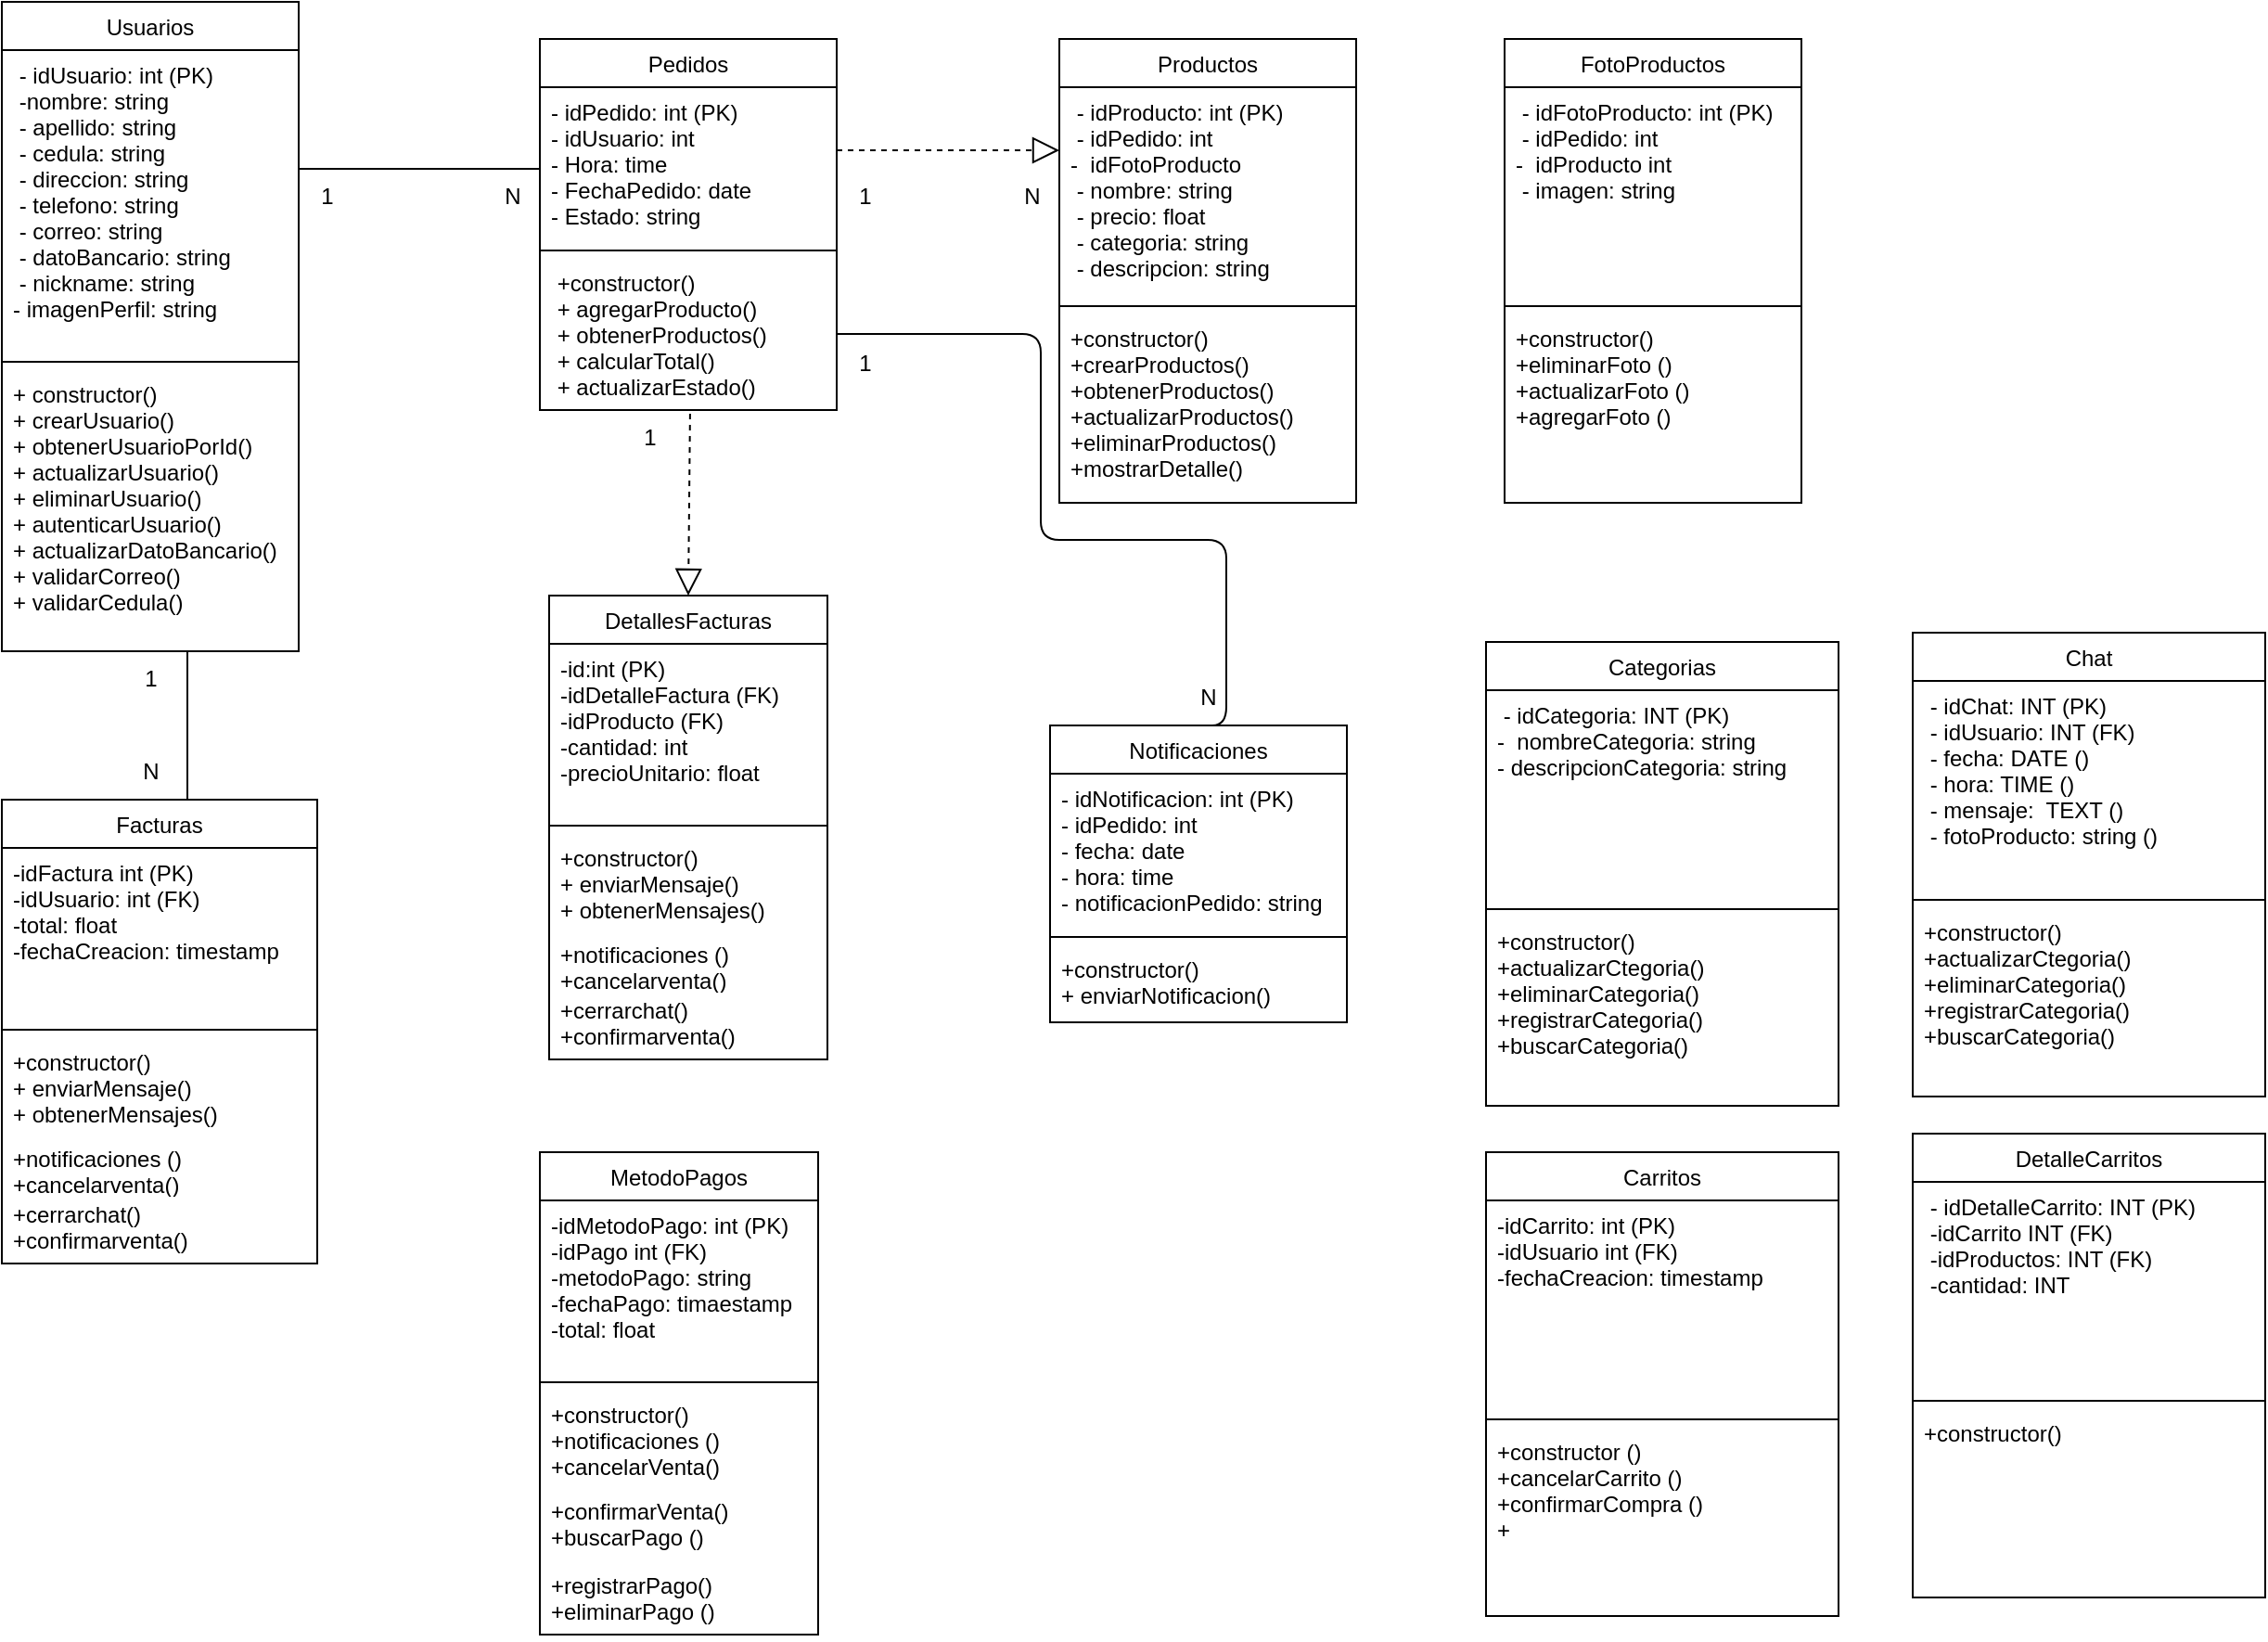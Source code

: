 <mxfile>
    <diagram id="C5RBs43oDa-KdzZeNtuy" name="Page-1">
        <mxGraphModel dx="1797" dy="1288" grid="1" gridSize="10" guides="1" tooltips="1" connect="1" arrows="1" fold="1" page="1" pageScale="1" pageWidth="827" pageHeight="1169" math="0" shadow="0">
            <root>
                <mxCell id="WIyWlLk6GJQsqaUBKTNV-0"/>
                <mxCell id="WIyWlLk6GJQsqaUBKTNV-1" parent="WIyWlLk6GJQsqaUBKTNV-0"/>
                <mxCell id="zkfFHV4jXpPFQw0GAbJ--17" value="Usuarios" style="swimlane;fontStyle=0;align=center;verticalAlign=top;childLayout=stackLayout;horizontal=1;startSize=26;horizontalStack=0;resizeParent=1;resizeLast=0;collapsible=1;marginBottom=0;rounded=0;shadow=0;strokeWidth=1;fontSize=12;" parent="WIyWlLk6GJQsqaUBKTNV-1" vertex="1">
                    <mxGeometry x="80" y="140" width="160" height="350" as="geometry">
                        <mxRectangle x="550" y="140" width="160" height="26" as="alternateBounds"/>
                    </mxGeometry>
                </mxCell>
                <mxCell id="zkfFHV4jXpPFQw0GAbJ--18" value=" - idUsuario: int (PK)&#10; -nombre: string&#10; - apellido: string&#10; - cedula: string&#10; - direccion: string&#10; - telefono: string&#10; - correo: string&#10; - datoBancario: string&#10; - nickname: string&#10;- imagenPerfil: string" style="text;align=left;verticalAlign=top;spacingLeft=4;spacingRight=4;overflow=hidden;rotatable=0;points=[[0,0.5],[1,0.5]];portConstraint=eastwest;fontSize=12;" parent="zkfFHV4jXpPFQw0GAbJ--17" vertex="1">
                    <mxGeometry y="26" width="160" height="164" as="geometry"/>
                </mxCell>
                <mxCell id="zkfFHV4jXpPFQw0GAbJ--23" value="" style="line;html=1;strokeWidth=1;align=left;verticalAlign=middle;spacingTop=-1;spacingLeft=3;spacingRight=3;rotatable=0;labelPosition=right;points=[];portConstraint=eastwest;fontSize=12;" parent="zkfFHV4jXpPFQw0GAbJ--17" vertex="1">
                    <mxGeometry y="190" width="160" height="8" as="geometry"/>
                </mxCell>
                <mxCell id="zkfFHV4jXpPFQw0GAbJ--24" value="+ constructor()&#10;+ crearUsuario()&#10;+ obtenerUsuarioPorId()&#10;+ actualizarUsuario()&#10;+ eliminarUsuario()&#10;+ autenticarUsuario()&#10;+ actualizarDatoBancario()&#10;+ validarCorreo()&#10;+ validarCedula()" style="text;align=left;verticalAlign=top;spacingLeft=4;spacingRight=4;overflow=hidden;rotatable=0;points=[[0,0.5],[1,0.5]];portConstraint=eastwest;fontSize=12;" parent="zkfFHV4jXpPFQw0GAbJ--17" vertex="1">
                    <mxGeometry y="198" width="160" height="140" as="geometry"/>
                </mxCell>
                <mxCell id="Fcxwtz2qANrsRQDYp3mJ-0" value="Facturas" style="swimlane;fontStyle=0;align=center;verticalAlign=top;childLayout=stackLayout;horizontal=1;startSize=26;horizontalStack=0;resizeParent=1;resizeLast=0;collapsible=1;marginBottom=0;rounded=0;shadow=0;strokeWidth=1;fontSize=12;" parent="WIyWlLk6GJQsqaUBKTNV-1" vertex="1">
                    <mxGeometry x="80" y="570" width="170" height="250" as="geometry">
                        <mxRectangle x="550" y="140" width="160" height="26" as="alternateBounds"/>
                    </mxGeometry>
                </mxCell>
                <mxCell id="Fcxwtz2qANrsRQDYp3mJ-1" value="-idFactura int (PK)&#10;-idUsuario: int (FK)&#10;-total: float&#10;-fechaCreacion: timestamp&#10;" style="text;align=left;verticalAlign=top;spacingLeft=4;spacingRight=4;overflow=hidden;rotatable=0;points=[[0,0.5],[1,0.5]];portConstraint=eastwest;fontSize=12;" parent="Fcxwtz2qANrsRQDYp3mJ-0" vertex="1">
                    <mxGeometry y="26" width="170" height="94" as="geometry"/>
                </mxCell>
                <mxCell id="Fcxwtz2qANrsRQDYp3mJ-2" value="" style="line;html=1;strokeWidth=1;align=left;verticalAlign=middle;spacingTop=-1;spacingLeft=3;spacingRight=3;rotatable=0;labelPosition=right;points=[];portConstraint=eastwest;fontSize=12;" parent="Fcxwtz2qANrsRQDYp3mJ-0" vertex="1">
                    <mxGeometry y="120" width="170" height="8" as="geometry"/>
                </mxCell>
                <mxCell id="Fcxwtz2qANrsRQDYp3mJ-3" value="+constructor()&#10;+ enviarMensaje()&#10;+ obtenerMensajes()" style="text;align=left;verticalAlign=top;spacingLeft=4;spacingRight=4;overflow=hidden;rotatable=0;points=[[0,0.5],[1,0.5]];portConstraint=eastwest;fontSize=12;" parent="Fcxwtz2qANrsRQDYp3mJ-0" vertex="1">
                    <mxGeometry y="128" width="170" height="52" as="geometry"/>
                </mxCell>
                <mxCell id="32" value="+notificaciones ()&#10;+cancelarventa()" style="text;align=left;verticalAlign=top;spacingLeft=4;spacingRight=4;overflow=hidden;rotatable=0;points=[[0,0.5],[1,0.5]];portConstraint=eastwest;fontSize=12;" parent="Fcxwtz2qANrsRQDYp3mJ-0" vertex="1">
                    <mxGeometry y="180" width="170" height="30" as="geometry"/>
                </mxCell>
                <mxCell id="37" value="+cerrarchat()&#10;+confirmarventa()" style="text;align=left;verticalAlign=top;spacingLeft=4;spacingRight=4;overflow=hidden;rotatable=0;points=[[0,0.5],[1,0.5]];portConstraint=eastwest;fontSize=12;" parent="Fcxwtz2qANrsRQDYp3mJ-0" vertex="1">
                    <mxGeometry y="210" width="170" height="40" as="geometry"/>
                </mxCell>
                <mxCell id="Fcxwtz2qANrsRQDYp3mJ-4" value="Pedidos" style="swimlane;fontStyle=0;align=center;verticalAlign=top;childLayout=stackLayout;horizontal=1;startSize=26;horizontalStack=0;resizeParent=1;resizeLast=0;collapsible=1;marginBottom=0;rounded=0;shadow=0;strokeWidth=1;fontSize=12;" parent="WIyWlLk6GJQsqaUBKTNV-1" vertex="1">
                    <mxGeometry x="370" y="160" width="160" height="200" as="geometry">
                        <mxRectangle x="550" y="140" width="160" height="26" as="alternateBounds"/>
                    </mxGeometry>
                </mxCell>
                <mxCell id="Fcxwtz2qANrsRQDYp3mJ-5" value="- idPedido: int (PK)&#10;- idUsuario: int&#10;- Hora: time&#10;- FechaPedido: date&#10;- Estado: string" style="text;align=left;verticalAlign=top;spacingLeft=4;spacingRight=4;overflow=hidden;rotatable=0;points=[[0,0.5],[1,0.5]];portConstraint=eastwest;fontSize=12;" parent="Fcxwtz2qANrsRQDYp3mJ-4" vertex="1">
                    <mxGeometry y="26" width="160" height="84" as="geometry"/>
                </mxCell>
                <mxCell id="Fcxwtz2qANrsRQDYp3mJ-6" value="" style="line;html=1;strokeWidth=1;align=left;verticalAlign=middle;spacingTop=-1;spacingLeft=3;spacingRight=3;rotatable=0;labelPosition=right;points=[];portConstraint=eastwest;fontSize=12;" parent="Fcxwtz2qANrsRQDYp3mJ-4" vertex="1">
                    <mxGeometry y="110" width="160" height="8" as="geometry"/>
                </mxCell>
                <mxCell id="Fcxwtz2qANrsRQDYp3mJ-7" value=" +constructor()&#10; + agregarProducto()&#10; + obtenerProductos()&#10; + calcularTotal()&#10; + actualizarEstado()" style="text;align=left;verticalAlign=top;spacingLeft=4;spacingRight=4;overflow=hidden;rotatable=0;points=[[0,0.5],[1,0.5]];portConstraint=eastwest;fontSize=12;" parent="Fcxwtz2qANrsRQDYp3mJ-4" vertex="1">
                    <mxGeometry y="118" width="160" height="82" as="geometry"/>
                </mxCell>
                <mxCell id="Fcxwtz2qANrsRQDYp3mJ-8" value="Productos" style="swimlane;fontStyle=0;align=center;verticalAlign=top;childLayout=stackLayout;horizontal=1;startSize=26;horizontalStack=0;resizeParent=1;resizeLast=0;collapsible=1;marginBottom=0;rounded=0;shadow=0;strokeWidth=1;fontSize=12;" parent="WIyWlLk6GJQsqaUBKTNV-1" vertex="1">
                    <mxGeometry x="650" y="160" width="160" height="250" as="geometry">
                        <mxRectangle x="550" y="140" width="160" height="26" as="alternateBounds"/>
                    </mxGeometry>
                </mxCell>
                <mxCell id="Fcxwtz2qANrsRQDYp3mJ-9" value=" - idProducto: int (PK)&#10; - idPedido: int&#10;-  idFotoProducto&#10; - nombre: string&#10; - precio: float&#10; - categoria: string&#10; - descripcion: string&#10; " style="text;align=left;verticalAlign=top;spacingLeft=4;spacingRight=4;overflow=hidden;rotatable=0;points=[[0,0.5],[1,0.5]];portConstraint=eastwest;fontSize=12;" parent="Fcxwtz2qANrsRQDYp3mJ-8" vertex="1">
                    <mxGeometry y="26" width="160" height="114" as="geometry"/>
                </mxCell>
                <mxCell id="Fcxwtz2qANrsRQDYp3mJ-10" value="" style="line;html=1;strokeWidth=1;align=left;verticalAlign=middle;spacingTop=-1;spacingLeft=3;spacingRight=3;rotatable=0;labelPosition=right;points=[];portConstraint=eastwest;fontSize=12;" parent="Fcxwtz2qANrsRQDYp3mJ-8" vertex="1">
                    <mxGeometry y="140" width="160" height="8" as="geometry"/>
                </mxCell>
                <mxCell id="Fcxwtz2qANrsRQDYp3mJ-11" value="+constructor()&#10;+crearProductos()&#10;+obtenerProductos()&#10;+actualizarProductos()&#10;+eliminarProductos()&#10;+mostrarDetalle() " style="text;align=left;verticalAlign=top;spacingLeft=4;spacingRight=4;overflow=hidden;rotatable=0;points=[[0,0.5],[1,0.5]];portConstraint=eastwest;fontSize=12;" parent="Fcxwtz2qANrsRQDYp3mJ-8" vertex="1">
                    <mxGeometry y="148" width="160" height="102" as="geometry"/>
                </mxCell>
                <mxCell id="Fcxwtz2qANrsRQDYp3mJ-12" value="Notificaciones" style="swimlane;fontStyle=0;align=center;verticalAlign=top;childLayout=stackLayout;horizontal=1;startSize=26;horizontalStack=0;resizeParent=1;resizeLast=0;collapsible=1;marginBottom=0;rounded=0;shadow=0;strokeWidth=1;fontSize=12;" parent="WIyWlLk6GJQsqaUBKTNV-1" vertex="1">
                    <mxGeometry x="645" y="530" width="160" height="160" as="geometry">
                        <mxRectangle x="550" y="140" width="160" height="26" as="alternateBounds"/>
                    </mxGeometry>
                </mxCell>
                <mxCell id="Fcxwtz2qANrsRQDYp3mJ-13" value="- idNotificacion: int (PK)&#10;- idPedido: int&#10;- fecha: date&#10;- hora: time&#10;- notificacionPedido: string" style="text;align=left;verticalAlign=top;spacingLeft=4;spacingRight=4;overflow=hidden;rotatable=0;points=[[0,0.5],[1,0.5]];portConstraint=eastwest;fontSize=12;" parent="Fcxwtz2qANrsRQDYp3mJ-12" vertex="1">
                    <mxGeometry y="26" width="160" height="84" as="geometry"/>
                </mxCell>
                <mxCell id="Fcxwtz2qANrsRQDYp3mJ-14" value="" style="line;html=1;strokeWidth=1;align=left;verticalAlign=middle;spacingTop=-1;spacingLeft=3;spacingRight=3;rotatable=0;labelPosition=right;points=[];portConstraint=eastwest;fontSize=12;" parent="Fcxwtz2qANrsRQDYp3mJ-12" vertex="1">
                    <mxGeometry y="110" width="160" height="8" as="geometry"/>
                </mxCell>
                <mxCell id="Fcxwtz2qANrsRQDYp3mJ-15" value="+constructor()&#10;+ enviarNotificacion() " style="text;align=left;verticalAlign=top;spacingLeft=4;spacingRight=4;overflow=hidden;rotatable=0;points=[[0,0.5],[1,0.5]];portConstraint=eastwest;fontSize=12;" parent="Fcxwtz2qANrsRQDYp3mJ-12" vertex="1">
                    <mxGeometry y="118" width="160" height="40" as="geometry"/>
                </mxCell>
                <mxCell id="6" value="1" style="text;html=1;align=center;verticalAlign=middle;resizable=0;points=[];autosize=1;strokeColor=none;fillColor=none;" parent="WIyWlLk6GJQsqaUBKTNV-1" vertex="1">
                    <mxGeometry x="240" y="230" width="30" height="30" as="geometry"/>
                </mxCell>
                <mxCell id="7" value="N" style="text;html=1;align=center;verticalAlign=middle;resizable=0;points=[];autosize=1;strokeColor=none;fillColor=none;" parent="WIyWlLk6GJQsqaUBKTNV-1" vertex="1">
                    <mxGeometry x="340" y="230" width="30" height="30" as="geometry"/>
                </mxCell>
                <mxCell id="8" value="" style="endArrow=none;html=1;edgeStyle=orthogonalEdgeStyle;" parent="WIyWlLk6GJQsqaUBKTNV-1" edge="1">
                    <mxGeometry relative="1" as="geometry">
                        <mxPoint x="240" y="230" as="sourcePoint"/>
                        <mxPoint x="370" y="230" as="targetPoint"/>
                    </mxGeometry>
                </mxCell>
                <mxCell id="13" value="1" style="text;html=1;align=center;verticalAlign=middle;resizable=0;points=[];autosize=1;strokeColor=none;fillColor=none;" parent="WIyWlLk6GJQsqaUBKTNV-1" vertex="1">
                    <mxGeometry x="530" y="230" width="30" height="30" as="geometry"/>
                </mxCell>
                <mxCell id="14" value="N" style="text;html=1;align=center;verticalAlign=middle;resizable=0;points=[];autosize=1;strokeColor=none;fillColor=none;" parent="WIyWlLk6GJQsqaUBKTNV-1" vertex="1">
                    <mxGeometry x="620" y="230" width="30" height="30" as="geometry"/>
                </mxCell>
                <mxCell id="15" value="" style="endArrow=block;dashed=1;endFill=0;endSize=12;html=1;" parent="WIyWlLk6GJQsqaUBKTNV-1" edge="1">
                    <mxGeometry width="160" relative="1" as="geometry">
                        <mxPoint x="530" y="220" as="sourcePoint"/>
                        <mxPoint x="650" y="220" as="targetPoint"/>
                    </mxGeometry>
                </mxCell>
                <mxCell id="16" value="1" style="text;html=1;align=center;verticalAlign=middle;resizable=0;points=[];autosize=1;strokeColor=none;fillColor=none;" parent="WIyWlLk6GJQsqaUBKTNV-1" vertex="1">
                    <mxGeometry x="414" y="360" width="30" height="30" as="geometry"/>
                </mxCell>
                <mxCell id="21" value="1" style="text;html=1;align=center;verticalAlign=middle;resizable=0;points=[];autosize=1;strokeColor=none;fillColor=none;" parent="WIyWlLk6GJQsqaUBKTNV-1" vertex="1">
                    <mxGeometry x="530" y="320" width="30" height="30" as="geometry"/>
                </mxCell>
                <mxCell id="22" value="N" style="text;html=1;align=center;verticalAlign=middle;resizable=0;points=[];autosize=1;strokeColor=none;fillColor=none;" parent="WIyWlLk6GJQsqaUBKTNV-1" vertex="1">
                    <mxGeometry x="715" y="500" width="30" height="30" as="geometry"/>
                </mxCell>
                <mxCell id="23" value="" style="endArrow=block;dashed=1;endFill=0;endSize=12;html=1;exitX=0.506;exitY=1.024;exitDx=0;exitDy=0;exitPerimeter=0;entryX=0.5;entryY=0;entryDx=0;entryDy=0;" parent="WIyWlLk6GJQsqaUBKTNV-1" source="Fcxwtz2qANrsRQDYp3mJ-7" edge="1">
                    <mxGeometry width="160" relative="1" as="geometry">
                        <mxPoint x="440" y="450" as="sourcePoint"/>
                        <mxPoint x="450" y="460" as="targetPoint"/>
                    </mxGeometry>
                </mxCell>
                <mxCell id="24" value="" style="endArrow=none;html=1;edgeStyle=orthogonalEdgeStyle;exitX=1;exitY=0.5;exitDx=0;exitDy=0;entryX=0.5;entryY=0;entryDx=0;entryDy=0;" parent="WIyWlLk6GJQsqaUBKTNV-1" source="Fcxwtz2qANrsRQDYp3mJ-7" target="Fcxwtz2qANrsRQDYp3mJ-12" edge="1">
                    <mxGeometry relative="1" as="geometry">
                        <mxPoint x="560" y="330" as="sourcePoint"/>
                        <mxPoint x="740" y="500" as="targetPoint"/>
                        <Array as="points">
                            <mxPoint x="640" y="319"/>
                            <mxPoint x="640" y="430"/>
                            <mxPoint x="740" y="430"/>
                            <mxPoint x="740" y="530"/>
                        </Array>
                    </mxGeometry>
                </mxCell>
                <mxCell id="25" value="1" style="text;html=1;align=center;verticalAlign=middle;resizable=0;points=[];autosize=1;strokeColor=none;fillColor=none;" parent="WIyWlLk6GJQsqaUBKTNV-1" vertex="1">
                    <mxGeometry x="145" y="490" width="30" height="30" as="geometry"/>
                </mxCell>
                <mxCell id="27" value="N" style="text;html=1;align=center;verticalAlign=middle;resizable=0;points=[];autosize=1;strokeColor=none;fillColor=none;" parent="WIyWlLk6GJQsqaUBKTNV-1" vertex="1">
                    <mxGeometry x="145" y="540" width="30" height="30" as="geometry"/>
                </mxCell>
                <mxCell id="28" value="" style="endArrow=none;html=1;edgeStyle=orthogonalEdgeStyle;" parent="WIyWlLk6GJQsqaUBKTNV-1" edge="1">
                    <mxGeometry relative="1" as="geometry">
                        <mxPoint x="180" y="490" as="sourcePoint"/>
                        <mxPoint x="180" y="570" as="targetPoint"/>
                        <Array as="points">
                            <mxPoint x="180" y="560"/>
                        </Array>
                    </mxGeometry>
                </mxCell>
                <mxCell id="38" value="DetallesFacturas" style="swimlane;fontStyle=0;align=center;verticalAlign=top;childLayout=stackLayout;horizontal=1;startSize=26;horizontalStack=0;resizeParent=1;resizeLast=0;collapsible=1;marginBottom=0;rounded=0;shadow=0;strokeWidth=1;fontSize=12;" parent="WIyWlLk6GJQsqaUBKTNV-1" vertex="1">
                    <mxGeometry x="375" y="460" width="150" height="250" as="geometry">
                        <mxRectangle x="550" y="140" width="160" height="26" as="alternateBounds"/>
                    </mxGeometry>
                </mxCell>
                <mxCell id="39" value="-id:int (PK)&#10;-idDetalleFactura (FK)&#10;-idProducto (FK)&#10;-cantidad: int&#10;-precioUnitario: float" style="text;align=left;verticalAlign=top;spacingLeft=4;spacingRight=4;overflow=hidden;rotatable=0;points=[[0,0.5],[1,0.5]];portConstraint=eastwest;fontSize=12;" parent="38" vertex="1">
                    <mxGeometry y="26" width="150" height="94" as="geometry"/>
                </mxCell>
                <mxCell id="40" value="" style="line;html=1;strokeWidth=1;align=left;verticalAlign=middle;spacingTop=-1;spacingLeft=3;spacingRight=3;rotatable=0;labelPosition=right;points=[];portConstraint=eastwest;fontSize=12;" parent="38" vertex="1">
                    <mxGeometry y="120" width="150" height="8" as="geometry"/>
                </mxCell>
                <mxCell id="41" value="+constructor()&#10;+ enviarMensaje()&#10;+ obtenerMensajes()" style="text;align=left;verticalAlign=top;spacingLeft=4;spacingRight=4;overflow=hidden;rotatable=0;points=[[0,0.5],[1,0.5]];portConstraint=eastwest;fontSize=12;" parent="38" vertex="1">
                    <mxGeometry y="128" width="150" height="52" as="geometry"/>
                </mxCell>
                <mxCell id="42" value="+notificaciones ()&#10;+cancelarventa()" style="text;align=left;verticalAlign=top;spacingLeft=4;spacingRight=4;overflow=hidden;rotatable=0;points=[[0,0.5],[1,0.5]];portConstraint=eastwest;fontSize=12;" parent="38" vertex="1">
                    <mxGeometry y="180" width="150" height="30" as="geometry"/>
                </mxCell>
                <mxCell id="43" value="+cerrarchat()&#10;+confirmarventa()" style="text;align=left;verticalAlign=top;spacingLeft=4;spacingRight=4;overflow=hidden;rotatable=0;points=[[0,0.5],[1,0.5]];portConstraint=eastwest;fontSize=12;" parent="38" vertex="1">
                    <mxGeometry y="210" width="150" height="40" as="geometry"/>
                </mxCell>
                <mxCell id="44" value="MetodoPagos" style="swimlane;fontStyle=0;align=center;verticalAlign=top;childLayout=stackLayout;horizontal=1;startSize=26;horizontalStack=0;resizeParent=1;resizeLast=0;collapsible=1;marginBottom=0;rounded=0;shadow=0;strokeWidth=1;fontSize=12;" parent="WIyWlLk6GJQsqaUBKTNV-1" vertex="1">
                    <mxGeometry x="370" y="760" width="150" height="260" as="geometry">
                        <mxRectangle x="550" y="140" width="160" height="26" as="alternateBounds"/>
                    </mxGeometry>
                </mxCell>
                <mxCell id="45" value="-idMetodoPago: int (PK)&#10;-idPago int (FK)&#10;-metodoPago: string&#10;-fechaPago: timaestamp&#10;-total: float" style="text;align=left;verticalAlign=top;spacingLeft=4;spacingRight=4;overflow=hidden;rotatable=0;points=[[0,0.5],[1,0.5]];portConstraint=eastwest;fontSize=12;" parent="44" vertex="1">
                    <mxGeometry y="26" width="150" height="94" as="geometry"/>
                </mxCell>
                <mxCell id="46" value="" style="line;html=1;strokeWidth=1;align=left;verticalAlign=middle;spacingTop=-1;spacingLeft=3;spacingRight=3;rotatable=0;labelPosition=right;points=[];portConstraint=eastwest;fontSize=12;" parent="44" vertex="1">
                    <mxGeometry y="120" width="150" height="8" as="geometry"/>
                </mxCell>
                <mxCell id="47" value="+constructor()&#10;+notificaciones ()&#10;+cancelarVenta()" style="text;align=left;verticalAlign=top;spacingLeft=4;spacingRight=4;overflow=hidden;rotatable=0;points=[[0,0.5],[1,0.5]];portConstraint=eastwest;fontSize=12;" parent="44" vertex="1">
                    <mxGeometry y="128" width="150" height="52" as="geometry"/>
                </mxCell>
                <mxCell id="49" value="+confirmarVenta()&#10;+buscarPago ()" style="text;align=left;verticalAlign=top;spacingLeft=4;spacingRight=4;overflow=hidden;rotatable=0;points=[[0,0.5],[1,0.5]];portConstraint=eastwest;fontSize=12;" parent="44" vertex="1">
                    <mxGeometry y="180" width="150" height="40" as="geometry"/>
                </mxCell>
                <mxCell id="66" value="+registrarPago()&#10;+eliminarPago ()" style="text;align=left;verticalAlign=top;spacingLeft=4;spacingRight=4;overflow=hidden;rotatable=0;points=[[0,0.5],[1,0.5]];portConstraint=eastwest;fontSize=12;" vertex="1" parent="44">
                    <mxGeometry y="220" width="150" height="40" as="geometry"/>
                </mxCell>
                <mxCell id="50" value="FotoProductos" style="swimlane;fontStyle=0;align=center;verticalAlign=top;childLayout=stackLayout;horizontal=1;startSize=26;horizontalStack=0;resizeParent=1;resizeLast=0;collapsible=1;marginBottom=0;rounded=0;shadow=0;strokeWidth=1;fontSize=12;" vertex="1" parent="WIyWlLk6GJQsqaUBKTNV-1">
                    <mxGeometry x="890" y="160" width="160" height="250" as="geometry">
                        <mxRectangle x="550" y="140" width="160" height="26" as="alternateBounds"/>
                    </mxGeometry>
                </mxCell>
                <mxCell id="51" value=" - idFotoProducto: int (PK)&#10; - idPedido: int&#10;-  idProducto int&#10; - imagen: string" style="text;align=left;verticalAlign=top;spacingLeft=4;spacingRight=4;overflow=hidden;rotatable=0;points=[[0,0.5],[1,0.5]];portConstraint=eastwest;fontSize=12;" vertex="1" parent="50">
                    <mxGeometry y="26" width="160" height="114" as="geometry"/>
                </mxCell>
                <mxCell id="52" value="" style="line;html=1;strokeWidth=1;align=left;verticalAlign=middle;spacingTop=-1;spacingLeft=3;spacingRight=3;rotatable=0;labelPosition=right;points=[];portConstraint=eastwest;fontSize=12;" vertex="1" parent="50">
                    <mxGeometry y="140" width="160" height="8" as="geometry"/>
                </mxCell>
                <mxCell id="53" value="+constructor()&#10;+eliminarFoto ()&#10;+actualizarFoto ()&#10;+agregarFoto ()&#10;" style="text;align=left;verticalAlign=top;spacingLeft=4;spacingRight=4;overflow=hidden;rotatable=0;points=[[0,0.5],[1,0.5]];portConstraint=eastwest;fontSize=12;" vertex="1" parent="50">
                    <mxGeometry y="148" width="160" height="102" as="geometry"/>
                </mxCell>
                <mxCell id="54" value="Categorias" style="swimlane;fontStyle=0;align=center;verticalAlign=top;childLayout=stackLayout;horizontal=1;startSize=26;horizontalStack=0;resizeParent=1;resizeLast=0;collapsible=1;marginBottom=0;rounded=0;shadow=0;strokeWidth=1;fontSize=12;" vertex="1" parent="WIyWlLk6GJQsqaUBKTNV-1">
                    <mxGeometry x="880" y="485" width="190" height="250" as="geometry">
                        <mxRectangle x="550" y="140" width="160" height="26" as="alternateBounds"/>
                    </mxGeometry>
                </mxCell>
                <mxCell id="55" value=" - idCategoria: INT (PK)&#10;-  nombreCategoria: string &#10;- descripcionCategoria: string" style="text;align=left;verticalAlign=top;spacingLeft=4;spacingRight=4;overflow=hidden;rotatable=0;points=[[0,0.5],[1,0.5]];portConstraint=eastwest;fontSize=12;" vertex="1" parent="54">
                    <mxGeometry y="26" width="190" height="114" as="geometry"/>
                </mxCell>
                <mxCell id="56" value="" style="line;html=1;strokeWidth=1;align=left;verticalAlign=middle;spacingTop=-1;spacingLeft=3;spacingRight=3;rotatable=0;labelPosition=right;points=[];portConstraint=eastwest;fontSize=12;" vertex="1" parent="54">
                    <mxGeometry y="140" width="190" height="8" as="geometry"/>
                </mxCell>
                <mxCell id="57" value="+constructor()&#10;+actualizarCtegoria()&#10;+eliminarCategoria()&#10;+registrarCategoria()&#10;+buscarCategoria()" style="text;align=left;verticalAlign=top;spacingLeft=4;spacingRight=4;overflow=hidden;rotatable=0;points=[[0,0.5],[1,0.5]];portConstraint=eastwest;fontSize=12;" vertex="1" parent="54">
                    <mxGeometry y="148" width="190" height="102" as="geometry"/>
                </mxCell>
                <mxCell id="58" value="Carritos" style="swimlane;fontStyle=0;align=center;verticalAlign=top;childLayout=stackLayout;horizontal=1;startSize=26;horizontalStack=0;resizeParent=1;resizeLast=0;collapsible=1;marginBottom=0;rounded=0;shadow=0;strokeWidth=1;fontSize=12;" vertex="1" parent="WIyWlLk6GJQsqaUBKTNV-1">
                    <mxGeometry x="880" y="760" width="190" height="250" as="geometry">
                        <mxRectangle x="550" y="140" width="160" height="26" as="alternateBounds"/>
                    </mxGeometry>
                </mxCell>
                <mxCell id="59" value="-idCarrito: int (PK)&#10;-idUsuario int (FK)&#10;-fechaCreacion: timestamp&#10;" style="text;align=left;verticalAlign=top;spacingLeft=4;spacingRight=4;overflow=hidden;rotatable=0;points=[[0,0.5],[1,0.5]];portConstraint=eastwest;fontSize=12;" vertex="1" parent="58">
                    <mxGeometry y="26" width="190" height="114" as="geometry"/>
                </mxCell>
                <mxCell id="60" value="" style="line;html=1;strokeWidth=1;align=left;verticalAlign=middle;spacingTop=-1;spacingLeft=3;spacingRight=3;rotatable=0;labelPosition=right;points=[];portConstraint=eastwest;fontSize=12;" vertex="1" parent="58">
                    <mxGeometry y="140" width="190" height="8" as="geometry"/>
                </mxCell>
                <mxCell id="61" value="+constructor ()&#10;+cancelarCarrito ()&#10;+confirmarCompra ()&#10;+" style="text;align=left;verticalAlign=top;spacingLeft=4;spacingRight=4;overflow=hidden;rotatable=0;points=[[0,0.5],[1,0.5]];portConstraint=eastwest;fontSize=12;" vertex="1" parent="58">
                    <mxGeometry y="148" width="190" height="102" as="geometry"/>
                </mxCell>
                <mxCell id="62" value="DetalleCarritos" style="swimlane;fontStyle=0;align=center;verticalAlign=top;childLayout=stackLayout;horizontal=1;startSize=26;horizontalStack=0;resizeParent=1;resizeLast=0;collapsible=1;marginBottom=0;rounded=0;shadow=0;strokeWidth=1;fontSize=12;" vertex="1" parent="WIyWlLk6GJQsqaUBKTNV-1">
                    <mxGeometry x="1110" y="750" width="190" height="250" as="geometry">
                        <mxRectangle x="550" y="140" width="160" height="26" as="alternateBounds"/>
                    </mxGeometry>
                </mxCell>
                <mxCell id="63" value=" - idDetalleCarrito: INT (PK)&#10; -idCarrito INT (FK)&#10; -idProductos: INT (FK)&#10; -cantidad: INT" style="text;align=left;verticalAlign=top;spacingLeft=4;spacingRight=4;overflow=hidden;rotatable=0;points=[[0,0.5],[1,0.5]];portConstraint=eastwest;fontSize=12;" vertex="1" parent="62">
                    <mxGeometry y="26" width="190" height="114" as="geometry"/>
                </mxCell>
                <mxCell id="64" value="" style="line;html=1;strokeWidth=1;align=left;verticalAlign=middle;spacingTop=-1;spacingLeft=3;spacingRight=3;rotatable=0;labelPosition=right;points=[];portConstraint=eastwest;fontSize=12;" vertex="1" parent="62">
                    <mxGeometry y="140" width="190" height="8" as="geometry"/>
                </mxCell>
                <mxCell id="65" value="+constructor()&#10;" style="text;align=left;verticalAlign=top;spacingLeft=4;spacingRight=4;overflow=hidden;rotatable=0;points=[[0,0.5],[1,0.5]];portConstraint=eastwest;fontSize=12;" vertex="1" parent="62">
                    <mxGeometry y="148" width="190" height="102" as="geometry"/>
                </mxCell>
                <mxCell id="67" value="Chat" style="swimlane;fontStyle=0;align=center;verticalAlign=top;childLayout=stackLayout;horizontal=1;startSize=26;horizontalStack=0;resizeParent=1;resizeLast=0;collapsible=1;marginBottom=0;rounded=0;shadow=0;strokeWidth=1;fontSize=12;" vertex="1" parent="WIyWlLk6GJQsqaUBKTNV-1">
                    <mxGeometry x="1110" y="480" width="190" height="250" as="geometry">
                        <mxRectangle x="550" y="140" width="160" height="26" as="alternateBounds"/>
                    </mxGeometry>
                </mxCell>
                <mxCell id="68" value=" - idChat: INT (PK)&#10; - idUsuario: INT (FK)&#10; - fecha: DATE ()&#10; - hora: TIME ()&#10; - mensaje:  TEXT ()&#10; - fotoProducto: string ()&#10;" style="text;align=left;verticalAlign=top;spacingLeft=4;spacingRight=4;overflow=hidden;rotatable=0;points=[[0,0.5],[1,0.5]];portConstraint=eastwest;fontSize=12;" vertex="1" parent="67">
                    <mxGeometry y="26" width="190" height="114" as="geometry"/>
                </mxCell>
                <mxCell id="69" value="" style="line;html=1;strokeWidth=1;align=left;verticalAlign=middle;spacingTop=-1;spacingLeft=3;spacingRight=3;rotatable=0;labelPosition=right;points=[];portConstraint=eastwest;fontSize=12;" vertex="1" parent="67">
                    <mxGeometry y="140" width="190" height="8" as="geometry"/>
                </mxCell>
                <mxCell id="70" value="+constructor()&#10;+actualizarCtegoria()&#10;+eliminarCategoria()&#10;+registrarCategoria()&#10;+buscarCategoria()" style="text;align=left;verticalAlign=top;spacingLeft=4;spacingRight=4;overflow=hidden;rotatable=0;points=[[0,0.5],[1,0.5]];portConstraint=eastwest;fontSize=12;" vertex="1" parent="67">
                    <mxGeometry y="148" width="190" height="102" as="geometry"/>
                </mxCell>
            </root>
        </mxGraphModel>
    </diagram>
</mxfile>